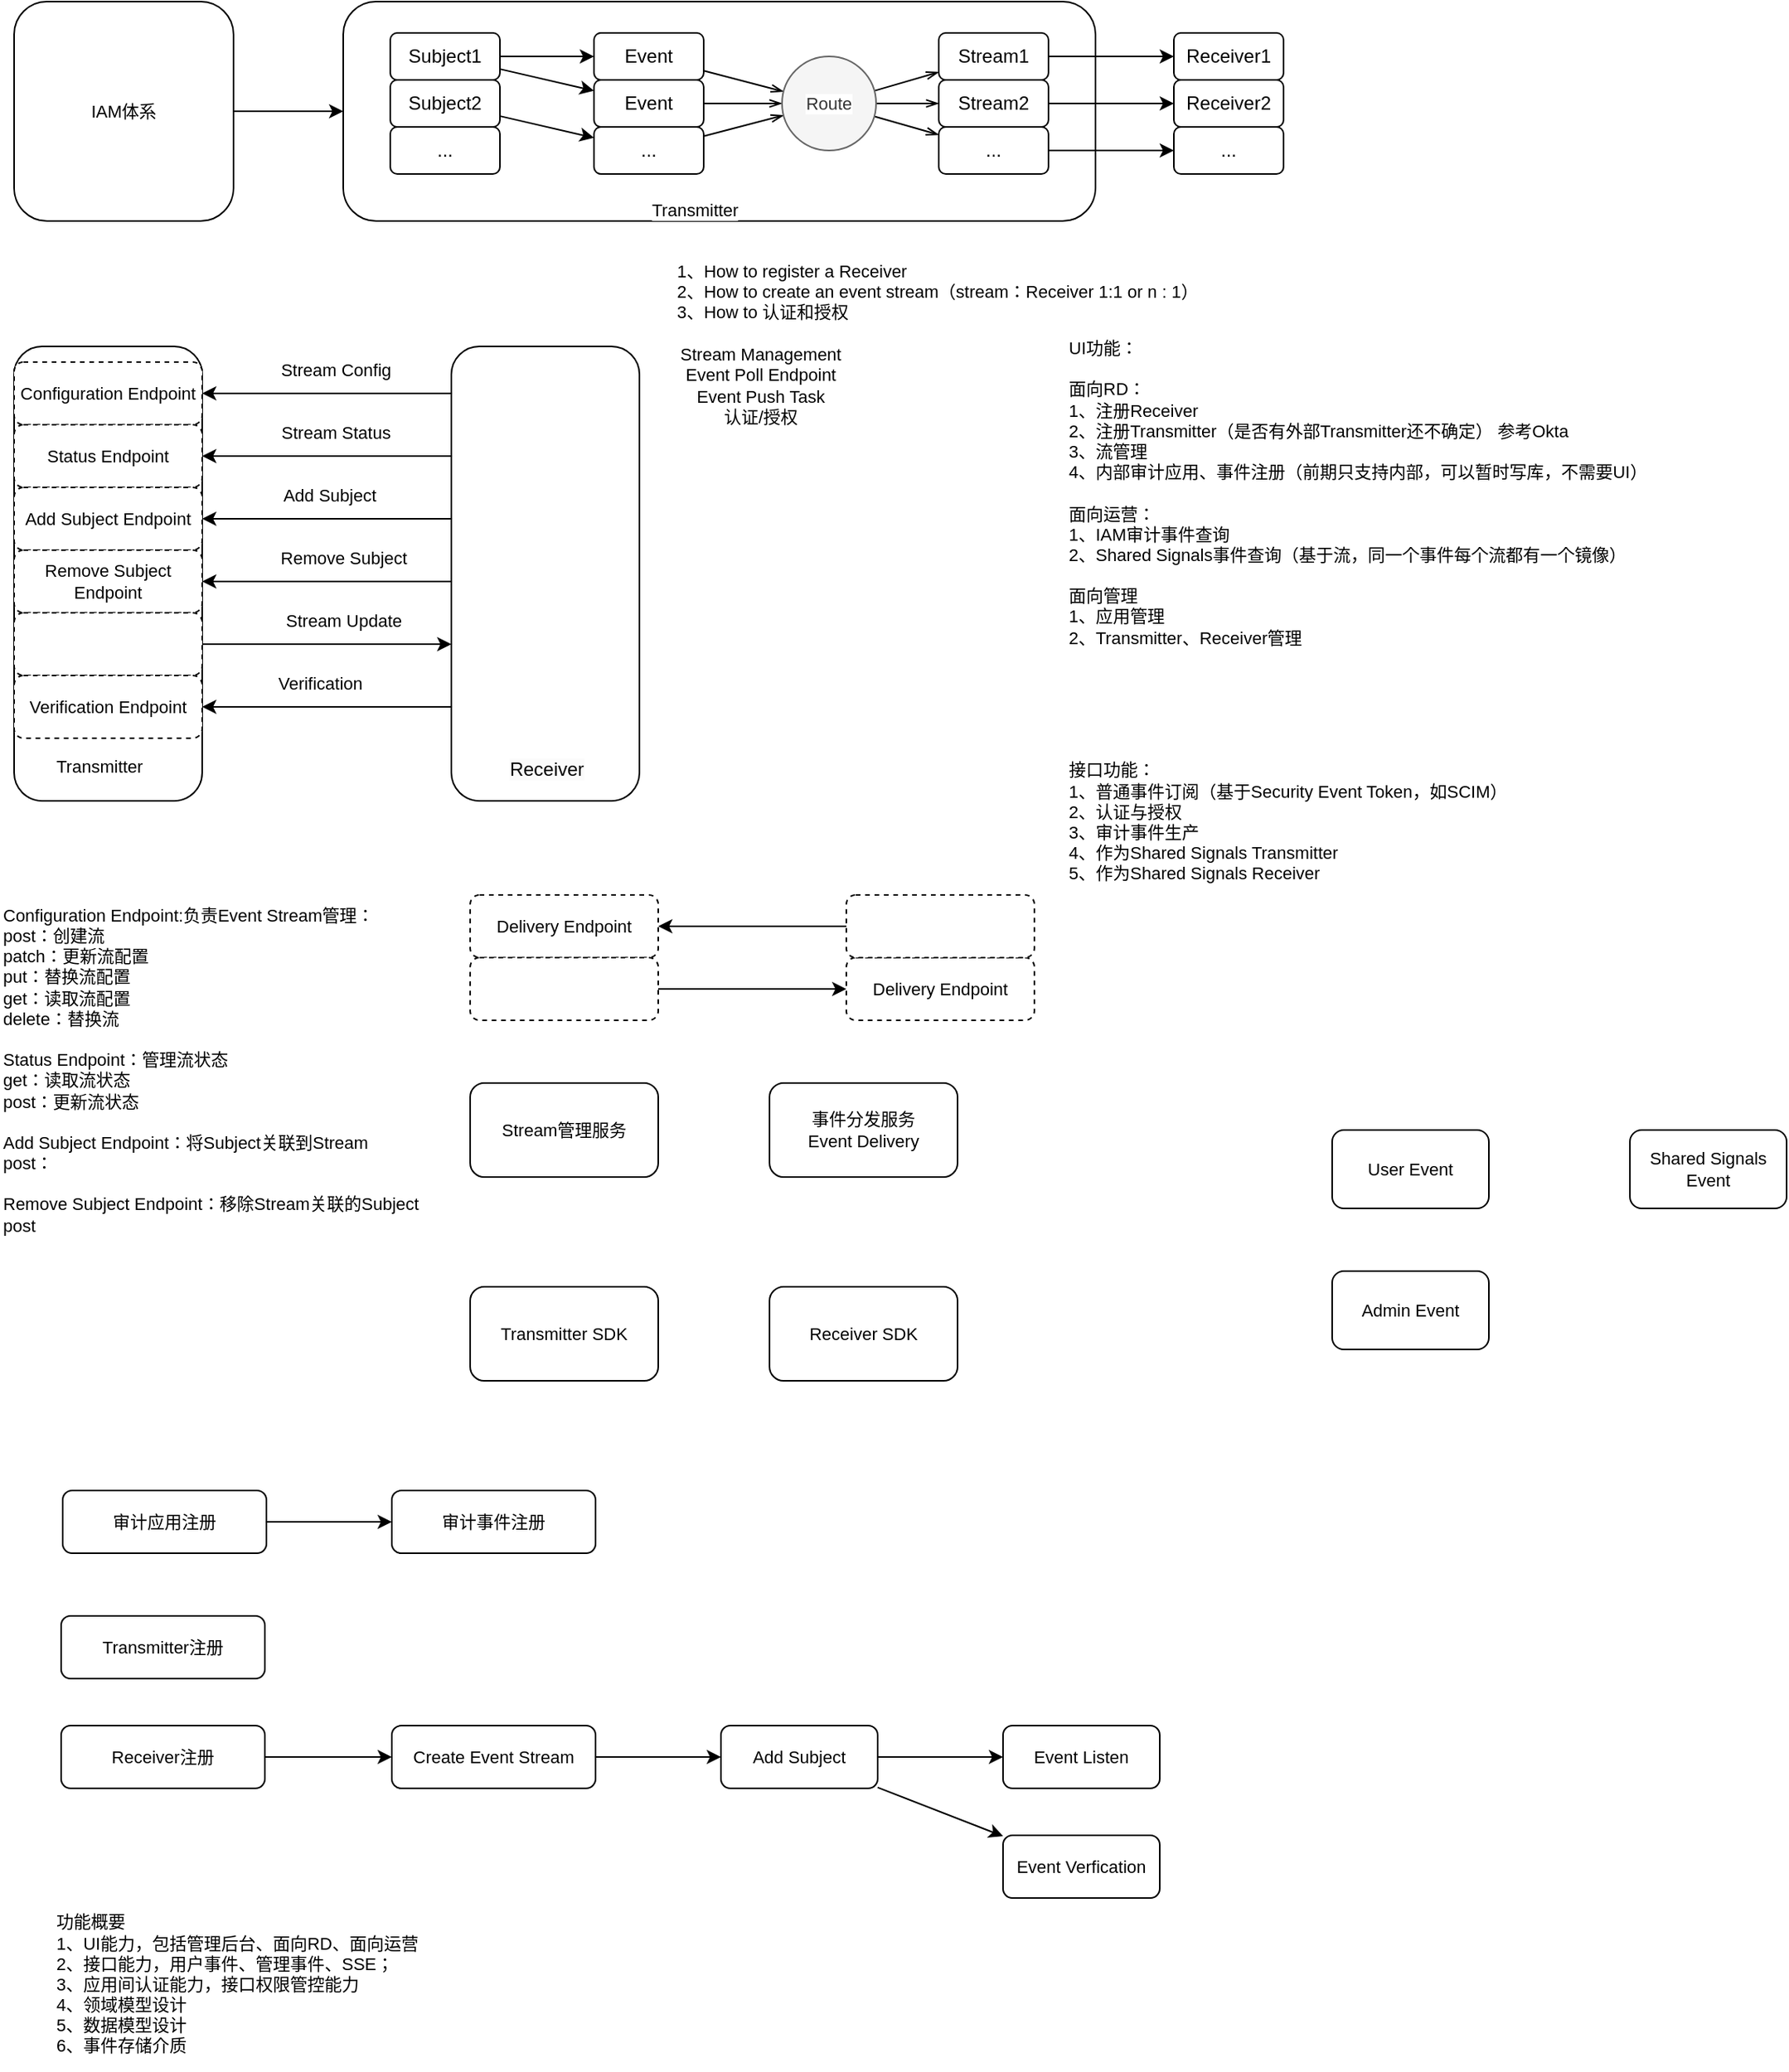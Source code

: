 <mxfile version="24.8.6">
  <diagram name="Page-1" id="xkzrxMHmYgJay2G1RrDT">
    <mxGraphModel dx="1306" dy="835" grid="1" gridSize="10" guides="1" tooltips="1" connect="1" arrows="1" fold="1" page="1" pageScale="1" pageWidth="827" pageHeight="1169" math="0" shadow="0">
      <root>
        <mxCell id="0" />
        <mxCell id="1" parent="0" />
        <mxCell id="cIg96sCf_VElqngGWfwU-84" value="" style="rounded=1;whiteSpace=wrap;html=1;fontFamily=Helvetica;fontSize=11;fontColor=default;labelBackgroundColor=default;" vertex="1" parent="1">
          <mxGeometry x="9" y="260" width="120" height="290" as="geometry" />
        </mxCell>
        <mxCell id="cIg96sCf_VElqngGWfwU-57" style="edgeStyle=none;shape=connector;rounded=0;orthogonalLoop=1;jettySize=auto;html=1;entryX=0;entryY=0.5;entryDx=0;entryDy=0;strokeColor=default;align=center;verticalAlign=middle;fontFamily=Helvetica;fontSize=11;fontColor=default;labelBackgroundColor=default;endArrow=classic;" edge="1" parent="1" source="cIg96sCf_VElqngGWfwU-55" target="cIg96sCf_VElqngGWfwU-1">
          <mxGeometry relative="1" as="geometry" />
        </mxCell>
        <mxCell id="cIg96sCf_VElqngGWfwU-55" value="IAM体系" style="rounded=1;whiteSpace=wrap;html=1;fontFamily=Helvetica;fontSize=11;fontColor=default;labelBackgroundColor=default;" vertex="1" parent="1">
          <mxGeometry x="9" y="40" width="140" height="140" as="geometry" />
        </mxCell>
        <mxCell id="cIg96sCf_VElqngGWfwU-1" value="" style="rounded=1;whiteSpace=wrap;html=1;" vertex="1" parent="1">
          <mxGeometry x="219" y="40" width="480" height="140" as="geometry" />
        </mxCell>
        <mxCell id="cIg96sCf_VElqngGWfwU-18" style="edgeStyle=orthogonalEdgeStyle;rounded=0;orthogonalLoop=1;jettySize=auto;html=1;" edge="1" parent="1" source="cIg96sCf_VElqngGWfwU-3" target="cIg96sCf_VElqngGWfwU-15">
          <mxGeometry relative="1" as="geometry" />
        </mxCell>
        <mxCell id="cIg96sCf_VElqngGWfwU-3" value="Stream1" style="rounded=1;whiteSpace=wrap;html=1;" vertex="1" parent="1">
          <mxGeometry x="599" y="60" width="70" height="30" as="geometry" />
        </mxCell>
        <mxCell id="cIg96sCf_VElqngGWfwU-19" style="edgeStyle=orthogonalEdgeStyle;rounded=0;orthogonalLoop=1;jettySize=auto;html=1;" edge="1" parent="1" source="cIg96sCf_VElqngGWfwU-4" target="cIg96sCf_VElqngGWfwU-16">
          <mxGeometry relative="1" as="geometry" />
        </mxCell>
        <mxCell id="cIg96sCf_VElqngGWfwU-4" value="Stream2" style="rounded=1;whiteSpace=wrap;html=1;" vertex="1" parent="1">
          <mxGeometry x="599" y="90" width="70" height="30" as="geometry" />
        </mxCell>
        <mxCell id="cIg96sCf_VElqngGWfwU-20" style="edgeStyle=orthogonalEdgeStyle;rounded=0;orthogonalLoop=1;jettySize=auto;html=1;" edge="1" parent="1" source="cIg96sCf_VElqngGWfwU-5" target="cIg96sCf_VElqngGWfwU-17">
          <mxGeometry relative="1" as="geometry" />
        </mxCell>
        <mxCell id="cIg96sCf_VElqngGWfwU-5" value="..." style="rounded=1;whiteSpace=wrap;html=1;" vertex="1" parent="1">
          <mxGeometry x="599" y="120" width="70" height="30" as="geometry" />
        </mxCell>
        <mxCell id="cIg96sCf_VElqngGWfwU-11" style="edgeStyle=orthogonalEdgeStyle;rounded=0;orthogonalLoop=1;jettySize=auto;html=1;" edge="1" parent="1" source="cIg96sCf_VElqngGWfwU-6" target="cIg96sCf_VElqngGWfwU-10">
          <mxGeometry relative="1" as="geometry" />
        </mxCell>
        <mxCell id="cIg96sCf_VElqngGWfwU-39" style="edgeStyle=none;shape=connector;rounded=0;orthogonalLoop=1;jettySize=auto;html=1;strokeColor=default;align=center;verticalAlign=middle;fontFamily=Helvetica;fontSize=11;fontColor=default;labelBackgroundColor=default;endArrow=classic;" edge="1" parent="1" source="cIg96sCf_VElqngGWfwU-6" target="cIg96sCf_VElqngGWfwU-22">
          <mxGeometry relative="1" as="geometry" />
        </mxCell>
        <mxCell id="cIg96sCf_VElqngGWfwU-6" value="Subject1" style="rounded=1;whiteSpace=wrap;html=1;" vertex="1" parent="1">
          <mxGeometry x="249" y="60" width="70" height="30" as="geometry" />
        </mxCell>
        <mxCell id="cIg96sCf_VElqngGWfwU-40" style="edgeStyle=none;shape=connector;rounded=0;orthogonalLoop=1;jettySize=auto;html=1;strokeColor=default;align=center;verticalAlign=middle;fontFamily=Helvetica;fontSize=11;fontColor=default;labelBackgroundColor=default;endArrow=classic;" edge="1" parent="1" source="cIg96sCf_VElqngGWfwU-7" target="cIg96sCf_VElqngGWfwU-23">
          <mxGeometry relative="1" as="geometry" />
        </mxCell>
        <mxCell id="cIg96sCf_VElqngGWfwU-7" value="Subject2" style="rounded=1;whiteSpace=wrap;html=1;" vertex="1" parent="1">
          <mxGeometry x="249" y="90" width="70" height="30" as="geometry" />
        </mxCell>
        <mxCell id="cIg96sCf_VElqngGWfwU-8" value="..." style="rounded=1;whiteSpace=wrap;html=1;" vertex="1" parent="1">
          <mxGeometry x="249" y="120" width="70" height="30" as="geometry" />
        </mxCell>
        <mxCell id="cIg96sCf_VElqngGWfwU-49" style="edgeStyle=none;shape=connector;rounded=0;orthogonalLoop=1;jettySize=auto;html=1;strokeColor=default;align=center;verticalAlign=middle;fontFamily=Helvetica;fontSize=11;fontColor=default;labelBackgroundColor=default;endArrow=openThin;endFill=0;" edge="1" parent="1" source="cIg96sCf_VElqngGWfwU-10" target="cIg96sCf_VElqngGWfwU-41">
          <mxGeometry relative="1" as="geometry" />
        </mxCell>
        <mxCell id="cIg96sCf_VElqngGWfwU-10" value="Event" style="rounded=1;whiteSpace=wrap;html=1;" vertex="1" parent="1">
          <mxGeometry x="379" y="60" width="70" height="30" as="geometry" />
        </mxCell>
        <mxCell id="cIg96sCf_VElqngGWfwU-15" value="Receiver1" style="rounded=1;whiteSpace=wrap;html=1;" vertex="1" parent="1">
          <mxGeometry x="749" y="60" width="70" height="30" as="geometry" />
        </mxCell>
        <mxCell id="cIg96sCf_VElqngGWfwU-16" value="Receiver2" style="rounded=1;whiteSpace=wrap;html=1;" vertex="1" parent="1">
          <mxGeometry x="749" y="90" width="70" height="30" as="geometry" />
        </mxCell>
        <mxCell id="cIg96sCf_VElqngGWfwU-17" value="..." style="rounded=1;whiteSpace=wrap;html=1;" vertex="1" parent="1">
          <mxGeometry x="749" y="120" width="70" height="30" as="geometry" />
        </mxCell>
        <mxCell id="cIg96sCf_VElqngGWfwU-50" style="edgeStyle=none;shape=connector;rounded=0;orthogonalLoop=1;jettySize=auto;html=1;strokeColor=default;align=center;verticalAlign=middle;fontFamily=Helvetica;fontSize=11;fontColor=default;labelBackgroundColor=default;endArrow=openThin;endFill=0;" edge="1" parent="1" source="cIg96sCf_VElqngGWfwU-22" target="cIg96sCf_VElqngGWfwU-41">
          <mxGeometry relative="1" as="geometry" />
        </mxCell>
        <mxCell id="cIg96sCf_VElqngGWfwU-22" value="Event" style="rounded=1;whiteSpace=wrap;html=1;" vertex="1" parent="1">
          <mxGeometry x="379" y="90" width="70" height="30" as="geometry" />
        </mxCell>
        <mxCell id="cIg96sCf_VElqngGWfwU-51" style="edgeStyle=none;shape=connector;rounded=0;orthogonalLoop=1;jettySize=auto;html=1;strokeColor=default;align=center;verticalAlign=middle;fontFamily=Helvetica;fontSize=11;fontColor=default;labelBackgroundColor=default;endArrow=openThin;endFill=0;" edge="1" parent="1" source="cIg96sCf_VElqngGWfwU-23" target="cIg96sCf_VElqngGWfwU-41">
          <mxGeometry relative="1" as="geometry" />
        </mxCell>
        <mxCell id="cIg96sCf_VElqngGWfwU-23" value="..." style="rounded=1;whiteSpace=wrap;html=1;" vertex="1" parent="1">
          <mxGeometry x="379" y="120" width="70" height="30" as="geometry" />
        </mxCell>
        <mxCell id="cIg96sCf_VElqngGWfwU-46" style="edgeStyle=none;shape=connector;rounded=0;orthogonalLoop=1;jettySize=auto;html=1;strokeColor=default;align=center;verticalAlign=middle;fontFamily=Helvetica;fontSize=11;fontColor=default;labelBackgroundColor=default;endArrow=openThin;endFill=0;" edge="1" parent="1" source="cIg96sCf_VElqngGWfwU-41" target="cIg96sCf_VElqngGWfwU-3">
          <mxGeometry relative="1" as="geometry" />
        </mxCell>
        <mxCell id="cIg96sCf_VElqngGWfwU-47" style="edgeStyle=none;shape=connector;rounded=0;orthogonalLoop=1;jettySize=auto;html=1;strokeColor=default;align=center;verticalAlign=middle;fontFamily=Helvetica;fontSize=11;fontColor=default;labelBackgroundColor=default;endArrow=openThin;endFill=0;" edge="1" parent="1" source="cIg96sCf_VElqngGWfwU-41" target="cIg96sCf_VElqngGWfwU-4">
          <mxGeometry relative="1" as="geometry" />
        </mxCell>
        <mxCell id="cIg96sCf_VElqngGWfwU-48" style="edgeStyle=none;shape=connector;rounded=0;orthogonalLoop=1;jettySize=auto;html=1;strokeColor=default;align=center;verticalAlign=middle;fontFamily=Helvetica;fontSize=11;fontColor=default;labelBackgroundColor=default;endArrow=openThin;endFill=0;" edge="1" parent="1" source="cIg96sCf_VElqngGWfwU-41" target="cIg96sCf_VElqngGWfwU-5">
          <mxGeometry relative="1" as="geometry" />
        </mxCell>
        <mxCell id="cIg96sCf_VElqngGWfwU-41" value="Route" style="ellipse;whiteSpace=wrap;html=1;aspect=fixed;fontFamily=Helvetica;fontSize=11;fontColor=#333333;labelBackgroundColor=default;fillColor=#f5f5f5;strokeColor=#666666;" vertex="1" parent="1">
          <mxGeometry x="499" y="75" width="60" height="60" as="geometry" />
        </mxCell>
        <mxCell id="cIg96sCf_VElqngGWfwU-53" value="Transmitter" style="text;whiteSpace=wrap;fontFamily=Helvetica;fontSize=11;fontColor=default;labelBackgroundColor=default;" vertex="1" parent="1">
          <mxGeometry x="414" y="160" width="70" height="20" as="geometry" />
        </mxCell>
        <mxCell id="cIg96sCf_VElqngGWfwU-65" value="Configuration Endpoint" style="rounded=1;whiteSpace=wrap;html=1;fontFamily=Helvetica;fontSize=11;fontColor=default;labelBackgroundColor=default;strokeColor=default;dashed=1;glass=0;shadow=0;" vertex="1" parent="1">
          <mxGeometry x="9" y="270" width="120" height="40" as="geometry" />
        </mxCell>
        <mxCell id="cIg96sCf_VElqngGWfwU-67" value="Status Endpoint" style="rounded=1;whiteSpace=wrap;html=1;fontFamily=Helvetica;fontSize=11;fontColor=default;labelBackgroundColor=default;strokeColor=default;dashed=1;" vertex="1" parent="1">
          <mxGeometry x="9" y="310" width="120" height="40" as="geometry" />
        </mxCell>
        <mxCell id="cIg96sCf_VElqngGWfwU-68" value="Add Subject Endpoint" style="rounded=1;whiteSpace=wrap;html=1;fontFamily=Helvetica;fontSize=11;fontColor=default;labelBackgroundColor=default;strokeColor=default;dashed=1;" vertex="1" parent="1">
          <mxGeometry x="9" y="350" width="120" height="40" as="geometry" />
        </mxCell>
        <mxCell id="cIg96sCf_VElqngGWfwU-69" value="Remove Subject Endpoint" style="rounded=1;whiteSpace=wrap;html=1;fontFamily=Helvetica;fontSize=11;fontColor=default;labelBackgroundColor=default;strokeColor=default;dashed=1;" vertex="1" parent="1">
          <mxGeometry x="9" y="390" width="120" height="40" as="geometry" />
        </mxCell>
        <mxCell id="cIg96sCf_VElqngGWfwU-82" style="edgeStyle=none;shape=connector;rounded=0;orthogonalLoop=1;jettySize=auto;html=1;strokeColor=default;align=center;verticalAlign=middle;fontFamily=Helvetica;fontSize=11;fontColor=default;labelBackgroundColor=default;endArrow=classic;" edge="1" parent="1" source="cIg96sCf_VElqngGWfwU-70" target="cIg96sCf_VElqngGWfwU-76">
          <mxGeometry relative="1" as="geometry" />
        </mxCell>
        <mxCell id="cIg96sCf_VElqngGWfwU-70" value="" style="rounded=1;whiteSpace=wrap;html=1;fontFamily=Helvetica;fontSize=11;fontColor=default;labelBackgroundColor=default;strokeColor=default;dashed=1;" vertex="1" parent="1">
          <mxGeometry x="9" y="430" width="120" height="40" as="geometry" />
        </mxCell>
        <mxCell id="cIg96sCf_VElqngGWfwU-71" value="Verification Endpoint" style="rounded=1;whiteSpace=wrap;html=1;fontFamily=Helvetica;fontSize=11;fontColor=default;labelBackgroundColor=default;strokeColor=default;dashed=1;" vertex="1" parent="1">
          <mxGeometry x="9" y="470" width="120" height="40" as="geometry" />
        </mxCell>
        <mxCell id="cIg96sCf_VElqngGWfwU-78" style="edgeStyle=none;shape=connector;rounded=0;orthogonalLoop=1;jettySize=auto;html=1;strokeColor=default;align=center;verticalAlign=middle;fontFamily=Helvetica;fontSize=11;fontColor=default;labelBackgroundColor=default;endArrow=classic;" edge="1" parent="1" source="cIg96sCf_VElqngGWfwU-72" target="cIg96sCf_VElqngGWfwU-65">
          <mxGeometry relative="1" as="geometry" />
        </mxCell>
        <mxCell id="cIg96sCf_VElqngGWfwU-72" value="" style="rounded=1;whiteSpace=wrap;html=1;fontFamily=Helvetica;fontSize=11;fontColor=default;labelBackgroundColor=default;strokeColor=none;" vertex="1" parent="1">
          <mxGeometry x="288" y="270" width="120" height="40" as="geometry" />
        </mxCell>
        <mxCell id="cIg96sCf_VElqngGWfwU-79" style="edgeStyle=none;shape=connector;rounded=0;orthogonalLoop=1;jettySize=auto;html=1;strokeColor=default;align=center;verticalAlign=middle;fontFamily=Helvetica;fontSize=11;fontColor=default;labelBackgroundColor=default;endArrow=classic;" edge="1" parent="1" source="cIg96sCf_VElqngGWfwU-73" target="cIg96sCf_VElqngGWfwU-67">
          <mxGeometry relative="1" as="geometry" />
        </mxCell>
        <mxCell id="cIg96sCf_VElqngGWfwU-73" value="" style="rounded=1;whiteSpace=wrap;html=1;fontFamily=Helvetica;fontSize=11;fontColor=default;labelBackgroundColor=default;strokeColor=none;" vertex="1" parent="1">
          <mxGeometry x="288" y="310" width="120" height="40" as="geometry" />
        </mxCell>
        <mxCell id="cIg96sCf_VElqngGWfwU-80" style="edgeStyle=none;shape=connector;rounded=0;orthogonalLoop=1;jettySize=auto;html=1;strokeColor=default;align=center;verticalAlign=middle;fontFamily=Helvetica;fontSize=11;fontColor=default;labelBackgroundColor=default;endArrow=classic;" edge="1" parent="1" source="cIg96sCf_VElqngGWfwU-74" target="cIg96sCf_VElqngGWfwU-68">
          <mxGeometry relative="1" as="geometry" />
        </mxCell>
        <mxCell id="cIg96sCf_VElqngGWfwU-74" value="" style="rounded=1;whiteSpace=wrap;html=1;fontFamily=Helvetica;fontSize=11;fontColor=default;labelBackgroundColor=default;strokeColor=none;" vertex="1" parent="1">
          <mxGeometry x="288" y="350" width="120" height="40" as="geometry" />
        </mxCell>
        <mxCell id="cIg96sCf_VElqngGWfwU-81" style="edgeStyle=none;shape=connector;rounded=0;orthogonalLoop=1;jettySize=auto;html=1;strokeColor=default;align=center;verticalAlign=middle;fontFamily=Helvetica;fontSize=11;fontColor=default;labelBackgroundColor=default;endArrow=classic;" edge="1" parent="1" source="cIg96sCf_VElqngGWfwU-75" target="cIg96sCf_VElqngGWfwU-69">
          <mxGeometry relative="1" as="geometry" />
        </mxCell>
        <mxCell id="cIg96sCf_VElqngGWfwU-75" value="" style="rounded=1;whiteSpace=wrap;html=1;fontFamily=Helvetica;fontSize=11;fontColor=default;labelBackgroundColor=default;strokeColor=none;" vertex="1" parent="1">
          <mxGeometry x="288" y="390" width="120" height="40" as="geometry" />
        </mxCell>
        <mxCell id="cIg96sCf_VElqngGWfwU-76" value="" style="rounded=1;whiteSpace=wrap;html=1;fontFamily=Helvetica;fontSize=11;fontColor=default;labelBackgroundColor=default;strokeColor=none;" vertex="1" parent="1">
          <mxGeometry x="288" y="430" width="120" height="40" as="geometry" />
        </mxCell>
        <mxCell id="cIg96sCf_VElqngGWfwU-83" style="edgeStyle=none;shape=connector;rounded=0;orthogonalLoop=1;jettySize=auto;html=1;strokeColor=default;align=center;verticalAlign=middle;fontFamily=Helvetica;fontSize=11;fontColor=default;labelBackgroundColor=default;endArrow=classic;" edge="1" parent="1" source="cIg96sCf_VElqngGWfwU-77" target="cIg96sCf_VElqngGWfwU-71">
          <mxGeometry relative="1" as="geometry" />
        </mxCell>
        <mxCell id="cIg96sCf_VElqngGWfwU-77" value="" style="rounded=1;whiteSpace=wrap;html=1;fontFamily=Helvetica;fontSize=11;fontColor=default;labelBackgroundColor=default;strokeColor=none;" vertex="1" parent="1">
          <mxGeometry x="288" y="470" width="120" height="40" as="geometry" />
        </mxCell>
        <mxCell id="cIg96sCf_VElqngGWfwU-87" value="Stream Config" style="text;html=1;align=center;verticalAlign=middle;resizable=0;points=[];autosize=1;strokeColor=none;fillColor=none;fontFamily=Helvetica;fontSize=11;fontColor=default;labelBackgroundColor=default;" vertex="1" parent="1">
          <mxGeometry x="169" y="260" width="90" height="30" as="geometry" />
        </mxCell>
        <mxCell id="cIg96sCf_VElqngGWfwU-91" value="&lt;span style=&quot;font-size: 12px; background-color: rgb(251, 251, 251);&quot;&gt;Receiver&lt;/span&gt;" style="text;html=1;align=center;verticalAlign=middle;whiteSpace=wrap;rounded=0;fontFamily=Helvetica;fontSize=11;fontColor=default;labelBackgroundColor=default;" vertex="1" parent="1">
          <mxGeometry x="319" y="506" width="60" height="30" as="geometry" />
        </mxCell>
        <mxCell id="cIg96sCf_VElqngGWfwU-98" value="Stream Status" style="text;html=1;align=center;verticalAlign=middle;resizable=0;points=[];autosize=1;strokeColor=none;fillColor=none;fontFamily=Helvetica;fontSize=11;fontColor=default;labelBackgroundColor=default;" vertex="1" parent="1">
          <mxGeometry x="169" y="300" width="90" height="30" as="geometry" />
        </mxCell>
        <mxCell id="cIg96sCf_VElqngGWfwU-99" value="Add Subject" style="text;html=1;align=center;verticalAlign=middle;resizable=0;points=[];autosize=1;strokeColor=none;fillColor=none;fontFamily=Helvetica;fontSize=11;fontColor=default;labelBackgroundColor=default;" vertex="1" parent="1">
          <mxGeometry x="170" y="340" width="80" height="30" as="geometry" />
        </mxCell>
        <mxCell id="cIg96sCf_VElqngGWfwU-100" value="Remove Subject" style="text;html=1;align=center;verticalAlign=middle;resizable=0;points=[];autosize=1;strokeColor=none;fillColor=none;fontFamily=Helvetica;fontSize=11;fontColor=default;labelBackgroundColor=default;" vertex="1" parent="1">
          <mxGeometry x="169" y="380" width="100" height="30" as="geometry" />
        </mxCell>
        <mxCell id="cIg96sCf_VElqngGWfwU-101" value="Stream Update" style="text;html=1;align=center;verticalAlign=middle;resizable=0;points=[];autosize=1;strokeColor=none;fillColor=none;fontFamily=Helvetica;fontSize=11;fontColor=default;labelBackgroundColor=default;" vertex="1" parent="1">
          <mxGeometry x="169" y="420" width="100" height="30" as="geometry" />
        </mxCell>
        <mxCell id="cIg96sCf_VElqngGWfwU-102" value="Verification" style="text;html=1;align=center;verticalAlign=middle;resizable=0;points=[];autosize=1;strokeColor=none;fillColor=none;fontFamily=Helvetica;fontSize=11;fontColor=default;labelBackgroundColor=default;" vertex="1" parent="1">
          <mxGeometry x="164" y="460" width="80" height="30" as="geometry" />
        </mxCell>
        <mxCell id="cIg96sCf_VElqngGWfwU-85" value="" style="rounded=1;whiteSpace=wrap;html=1;fontFamily=Helvetica;fontSize=11;fontColor=default;labelBackgroundColor=default;" vertex="1" parent="1">
          <mxGeometry x="288" y="260" width="120" height="290" as="geometry" />
        </mxCell>
        <mxCell id="cIg96sCf_VElqngGWfwU-88" value="&lt;span style=&quot;color: rgb(0, 0, 0); font-family: Helvetica; font-size: 11px; font-style: normal; font-variant-ligatures: normal; font-variant-caps: normal; font-weight: 400; letter-spacing: normal; orphans: 2; text-align: left; text-indent: 0px; text-transform: none; widows: 2; word-spacing: 0px; -webkit-text-stroke-width: 0px; white-space: normal; background-color: rgb(255, 255, 255); text-decoration-thickness: initial; text-decoration-style: initial; text-decoration-color: initial; display: inline !important; float: none;&quot;&gt;Transmitter&lt;/span&gt;" style="text;whiteSpace=wrap;html=1;fontFamily=Helvetica;fontSize=11;fontColor=default;labelBackgroundColor=default;" vertex="1" parent="1">
          <mxGeometry x="34" y="515" width="90" height="40" as="geometry" />
        </mxCell>
        <mxCell id="cIg96sCf_VElqngGWfwU-103" value="Stream Management&lt;br&gt;Event Poll Endpoint&lt;br&gt;Event Push Task&lt;br&gt;认证/授权" style="text;html=1;align=center;verticalAlign=middle;resizable=0;points=[];autosize=1;strokeColor=none;fillColor=none;fontFamily=Helvetica;fontSize=11;fontColor=default;labelBackgroundColor=default;" vertex="1" parent="1">
          <mxGeometry x="420" y="250" width="130" height="70" as="geometry" />
        </mxCell>
        <mxCell id="cIg96sCf_VElqngGWfwU-104" value="&lt;span style=&quot;font-size: 12px; background-color: rgb(251, 251, 251);&quot;&gt;Receiver&lt;/span&gt;" style="text;html=1;align=center;verticalAlign=middle;whiteSpace=wrap;rounded=0;fontFamily=Helvetica;fontSize=11;fontColor=default;labelBackgroundColor=default;" vertex="1" parent="1">
          <mxGeometry x="319" y="515" width="60" height="30" as="geometry" />
        </mxCell>
        <mxCell id="cIg96sCf_VElqngGWfwU-105" value="Delivery Endpoint" style="rounded=1;whiteSpace=wrap;html=1;fontFamily=Helvetica;fontSize=11;fontColor=default;labelBackgroundColor=default;strokeColor=default;dashed=1;" vertex="1" parent="1">
          <mxGeometry x="300" y="610" width="120" height="40" as="geometry" />
        </mxCell>
        <mxCell id="cIg96sCf_VElqngGWfwU-106" value="1、How to register a Receiver&lt;br&gt;2、How to create an event stream（stream：Receiver 1:1 or n : 1）&lt;br&gt;3、How to 认证和授权" style="text;html=1;align=left;verticalAlign=middle;whiteSpace=wrap;rounded=0;fontFamily=Helvetica;fontSize=11;fontColor=default;labelBackgroundColor=default;" vertex="1" parent="1">
          <mxGeometry x="430" y="210" width="420" height="30" as="geometry" />
        </mxCell>
        <mxCell id="cIg96sCf_VElqngGWfwU-108" value="Configuration Endpoint:负责Event Stream管理：&lt;br&gt;post：创建流&lt;br&gt;patch：更新流配置&lt;br&gt;put：替换流配置&lt;br&gt;get：读取流配置&lt;br&gt;delete：替换流&lt;br&gt;&lt;br&gt;&lt;span style=&quot;text-align: center;&quot;&gt;Status Endpoint：管理流状态&lt;br&gt;get：读取流状态&lt;br&gt;post：更新流状态&lt;br&gt;&lt;br&gt;Add Subject Endpoint：将Subject关联到Stream&lt;br&gt;post：&lt;br&gt;&lt;br&gt;Remove Subject Endpoint：移除Stream关联的Subject&lt;br&gt;post&lt;br&gt;&lt;br&gt;&lt;br&gt;&lt;/span&gt;" style="text;html=1;align=left;verticalAlign=middle;whiteSpace=wrap;rounded=0;fontFamily=Helvetica;fontSize=11;fontColor=default;labelBackgroundColor=default;" vertex="1" parent="1">
          <mxGeometry y="600" width="281" height="270" as="geometry" />
        </mxCell>
        <mxCell id="cIg96sCf_VElqngGWfwU-109" value="Delivery Endpoint" style="rounded=1;whiteSpace=wrap;html=1;fontFamily=Helvetica;fontSize=11;fontColor=default;labelBackgroundColor=default;strokeColor=default;dashed=1;" vertex="1" parent="1">
          <mxGeometry x="540" y="650" width="120" height="40" as="geometry" />
        </mxCell>
        <mxCell id="cIg96sCf_VElqngGWfwU-113" style="edgeStyle=none;shape=connector;rounded=0;orthogonalLoop=1;jettySize=auto;html=1;strokeColor=default;align=center;verticalAlign=middle;fontFamily=Helvetica;fontSize=11;fontColor=default;labelBackgroundColor=default;endArrow=classic;" edge="1" parent="1" source="cIg96sCf_VElqngGWfwU-111" target="cIg96sCf_VElqngGWfwU-109">
          <mxGeometry relative="1" as="geometry" />
        </mxCell>
        <mxCell id="cIg96sCf_VElqngGWfwU-111" value="" style="rounded=1;whiteSpace=wrap;html=1;fontFamily=Helvetica;fontSize=11;fontColor=default;labelBackgroundColor=default;strokeColor=default;dashed=1;" vertex="1" parent="1">
          <mxGeometry x="300" y="650" width="120" height="40" as="geometry" />
        </mxCell>
        <mxCell id="cIg96sCf_VElqngGWfwU-114" style="edgeStyle=none;shape=connector;rounded=0;orthogonalLoop=1;jettySize=auto;html=1;strokeColor=default;align=center;verticalAlign=middle;fontFamily=Helvetica;fontSize=11;fontColor=default;labelBackgroundColor=default;endArrow=classic;" edge="1" parent="1" source="cIg96sCf_VElqngGWfwU-112" target="cIg96sCf_VElqngGWfwU-105">
          <mxGeometry relative="1" as="geometry" />
        </mxCell>
        <mxCell id="cIg96sCf_VElqngGWfwU-112" value="" style="rounded=1;whiteSpace=wrap;html=1;fontFamily=Helvetica;fontSize=11;fontColor=default;labelBackgroundColor=default;strokeColor=default;dashed=1;" vertex="1" parent="1">
          <mxGeometry x="540" y="610" width="120" height="40" as="geometry" />
        </mxCell>
        <mxCell id="cIg96sCf_VElqngGWfwU-115" value="Stream管理服务" style="rounded=1;whiteSpace=wrap;html=1;fontFamily=Helvetica;fontSize=11;fontColor=default;labelBackgroundColor=default;" vertex="1" parent="1">
          <mxGeometry x="300" y="730" width="120" height="60" as="geometry" />
        </mxCell>
        <mxCell id="cIg96sCf_VElqngGWfwU-116" value="事件分发服务&lt;br&gt;Event Delivery" style="rounded=1;whiteSpace=wrap;html=1;fontFamily=Helvetica;fontSize=11;fontColor=default;labelBackgroundColor=default;" vertex="1" parent="1">
          <mxGeometry x="491" y="730" width="120" height="60" as="geometry" />
        </mxCell>
        <mxCell id="cIg96sCf_VElqngGWfwU-117" value="Transmitter SDK" style="rounded=1;whiteSpace=wrap;html=1;fontFamily=Helvetica;fontSize=11;fontColor=default;labelBackgroundColor=default;" vertex="1" parent="1">
          <mxGeometry x="300" y="860" width="120" height="60" as="geometry" />
        </mxCell>
        <mxCell id="cIg96sCf_VElqngGWfwU-118" value="Receiver SDK" style="rounded=1;whiteSpace=wrap;html=1;fontFamily=Helvetica;fontSize=11;fontColor=default;labelBackgroundColor=default;" vertex="1" parent="1">
          <mxGeometry x="491" y="860" width="120" height="60" as="geometry" />
        </mxCell>
        <mxCell id="cIg96sCf_VElqngGWfwU-121" value="" style="edgeStyle=none;shape=connector;rounded=0;orthogonalLoop=1;jettySize=auto;html=1;strokeColor=default;align=center;verticalAlign=middle;fontFamily=Helvetica;fontSize=11;fontColor=default;labelBackgroundColor=default;endArrow=classic;" edge="1" parent="1" source="cIg96sCf_VElqngGWfwU-119" target="cIg96sCf_VElqngGWfwU-120">
          <mxGeometry relative="1" as="geometry" />
        </mxCell>
        <mxCell id="cIg96sCf_VElqngGWfwU-119" value="Create Event Stream" style="rounded=1;whiteSpace=wrap;html=1;fontFamily=Helvetica;fontSize=11;fontColor=default;labelBackgroundColor=default;" vertex="1" parent="1">
          <mxGeometry x="250" y="1140" width="130" height="40" as="geometry" />
        </mxCell>
        <mxCell id="cIg96sCf_VElqngGWfwU-123" value="" style="edgeStyle=none;shape=connector;rounded=0;orthogonalLoop=1;jettySize=auto;html=1;strokeColor=default;align=center;verticalAlign=middle;fontFamily=Helvetica;fontSize=11;fontColor=default;labelBackgroundColor=default;endArrow=classic;" edge="1" parent="1" source="cIg96sCf_VElqngGWfwU-120" target="cIg96sCf_VElqngGWfwU-122">
          <mxGeometry relative="1" as="geometry" />
        </mxCell>
        <mxCell id="cIg96sCf_VElqngGWfwU-125" style="edgeStyle=none;shape=connector;rounded=0;orthogonalLoop=1;jettySize=auto;html=1;strokeColor=default;align=center;verticalAlign=middle;fontFamily=Helvetica;fontSize=11;fontColor=default;labelBackgroundColor=default;endArrow=classic;" edge="1" parent="1" source="cIg96sCf_VElqngGWfwU-120" target="cIg96sCf_VElqngGWfwU-124">
          <mxGeometry relative="1" as="geometry" />
        </mxCell>
        <mxCell id="cIg96sCf_VElqngGWfwU-120" value="Add Subject" style="rounded=1;whiteSpace=wrap;html=1;fontFamily=Helvetica;fontSize=11;fontColor=default;labelBackgroundColor=default;" vertex="1" parent="1">
          <mxGeometry x="460" y="1140" width="100" height="40" as="geometry" />
        </mxCell>
        <mxCell id="cIg96sCf_VElqngGWfwU-122" value="Event Listen" style="rounded=1;whiteSpace=wrap;html=1;fontFamily=Helvetica;fontSize=11;fontColor=default;labelBackgroundColor=default;" vertex="1" parent="1">
          <mxGeometry x="640" y="1140" width="100" height="40" as="geometry" />
        </mxCell>
        <mxCell id="cIg96sCf_VElqngGWfwU-124" value="Event Verfication" style="rounded=1;whiteSpace=wrap;html=1;fontFamily=Helvetica;fontSize=11;fontColor=default;labelBackgroundColor=default;" vertex="1" parent="1">
          <mxGeometry x="640" y="1210" width="100" height="40" as="geometry" />
        </mxCell>
        <mxCell id="cIg96sCf_VElqngGWfwU-126" value="UI功能：&lt;br&gt;&lt;br&gt;面向RD：&lt;br&gt;1、注册Receiver&lt;br&gt;2、注册Transmitter（是否有外部Transmitter还不确定） 参考Okta&lt;br&gt;3、流管理&lt;br&gt;4、内部审计应用、事件注册（前期只支持内部，可以暂时写库，不需要UI）&lt;br&gt;&lt;br&gt;面向运营：&lt;br&gt;1、IAM审计事件查询&lt;br&gt;2、Shared Signals事件查询（基于流，同一个事件每个流都有一个镜像）&lt;br&gt;&lt;br&gt;面向管理&lt;br&gt;1、应用管理&lt;br&gt;2、Transmitter、Receiver管理&lt;br&gt;&lt;div&gt;&lt;br&gt;&lt;/div&gt;" style="text;html=1;align=left;verticalAlign=middle;resizable=0;points=[];autosize=1;strokeColor=none;fillColor=none;fontFamily=Helvetica;fontSize=11;fontColor=default;labelBackgroundColor=default;" vertex="1" parent="1">
          <mxGeometry x="680" y="250" width="390" height="220" as="geometry" />
        </mxCell>
        <mxCell id="cIg96sCf_VElqngGWfwU-127" value="接口功能：&lt;br&gt;1、普通事件订阅（基于Security Event Token，如SCIM）&lt;br&gt;2、认证与授权&lt;br&gt;3、审计事件生产&lt;br&gt;4、作为Shared Signals Transmitter&lt;br&gt;5、作为Shared Signals Receiver&lt;br&gt;&lt;div&gt;&lt;br&gt;&lt;/div&gt;" style="text;html=1;align=left;verticalAlign=middle;resizable=0;points=[];autosize=1;strokeColor=none;fillColor=none;fontFamily=Helvetica;fontSize=11;fontColor=default;labelBackgroundColor=default;" vertex="1" parent="1">
          <mxGeometry x="680" y="515" width="300" height="110" as="geometry" />
        </mxCell>
        <mxCell id="cIg96sCf_VElqngGWfwU-130" value="" style="edgeStyle=none;shape=connector;rounded=0;orthogonalLoop=1;jettySize=auto;html=1;strokeColor=default;align=center;verticalAlign=middle;fontFamily=Helvetica;fontSize=11;fontColor=default;labelBackgroundColor=default;endArrow=classic;" edge="1" parent="1" source="cIg96sCf_VElqngGWfwU-128" target="cIg96sCf_VElqngGWfwU-129">
          <mxGeometry relative="1" as="geometry" />
        </mxCell>
        <mxCell id="cIg96sCf_VElqngGWfwU-128" value="审计应用注册" style="rounded=1;whiteSpace=wrap;html=1;fontFamily=Helvetica;fontSize=11;fontColor=default;labelBackgroundColor=default;" vertex="1" parent="1">
          <mxGeometry x="40" y="990" width="130" height="40" as="geometry" />
        </mxCell>
        <mxCell id="cIg96sCf_VElqngGWfwU-129" value="审计事件注册" style="rounded=1;whiteSpace=wrap;html=1;fontFamily=Helvetica;fontSize=11;fontColor=default;labelBackgroundColor=default;" vertex="1" parent="1">
          <mxGeometry x="250" y="990" width="130" height="40" as="geometry" />
        </mxCell>
        <mxCell id="cIg96sCf_VElqngGWfwU-131" value="Transmitter注册" style="rounded=1;whiteSpace=wrap;html=1;fontFamily=Helvetica;fontSize=11;fontColor=default;labelBackgroundColor=default;" vertex="1" parent="1">
          <mxGeometry x="39" y="1070" width="130" height="40" as="geometry" />
        </mxCell>
        <mxCell id="cIg96sCf_VElqngGWfwU-133" style="edgeStyle=none;shape=connector;rounded=0;orthogonalLoop=1;jettySize=auto;html=1;strokeColor=default;align=center;verticalAlign=middle;fontFamily=Helvetica;fontSize=11;fontColor=default;labelBackgroundColor=default;endArrow=classic;" edge="1" parent="1" source="cIg96sCf_VElqngGWfwU-132" target="cIg96sCf_VElqngGWfwU-119">
          <mxGeometry relative="1" as="geometry" />
        </mxCell>
        <mxCell id="cIg96sCf_VElqngGWfwU-132" value="Receiver注册" style="rounded=1;whiteSpace=wrap;html=1;fontFamily=Helvetica;fontSize=11;fontColor=default;labelBackgroundColor=default;" vertex="1" parent="1">
          <mxGeometry x="39" y="1140" width="130" height="40" as="geometry" />
        </mxCell>
        <mxCell id="cIg96sCf_VElqngGWfwU-135" value="User Event" style="rounded=1;whiteSpace=wrap;html=1;fontFamily=Helvetica;fontSize=11;fontColor=default;labelBackgroundColor=default;" vertex="1" parent="1">
          <mxGeometry x="850" y="760" width="100" height="50" as="geometry" />
        </mxCell>
        <mxCell id="cIg96sCf_VElqngGWfwU-136" value="Admin Event" style="rounded=1;whiteSpace=wrap;html=1;fontFamily=Helvetica;fontSize=11;fontColor=default;labelBackgroundColor=default;" vertex="1" parent="1">
          <mxGeometry x="850" y="850" width="100" height="50" as="geometry" />
        </mxCell>
        <mxCell id="cIg96sCf_VElqngGWfwU-137" value="Shared Signals Event" style="rounded=1;whiteSpace=wrap;html=1;fontFamily=Helvetica;fontSize=11;fontColor=default;labelBackgroundColor=default;" vertex="1" parent="1">
          <mxGeometry x="1040" y="760" width="100" height="50" as="geometry" />
        </mxCell>
        <mxCell id="cIg96sCf_VElqngGWfwU-138" value="功能概要&lt;br&gt;1、UI能力，包括管理后台、面向RD、面向运营&lt;br&gt;2、接口能力，用户事件、管理事件、SSE；&lt;br&gt;3、应用间认证能力，接口权限管控能力&lt;br&gt;4、领域模型设计&lt;br&gt;5、数据模型设计&lt;br&gt;6、事件存储介质" style="text;html=1;align=left;verticalAlign=middle;resizable=0;points=[];autosize=1;strokeColor=none;fillColor=none;fontFamily=Helvetica;fontSize=11;fontColor=default;labelBackgroundColor=default;" vertex="1" parent="1">
          <mxGeometry x="34" y="1250" width="250" height="110" as="geometry" />
        </mxCell>
      </root>
    </mxGraphModel>
  </diagram>
</mxfile>
